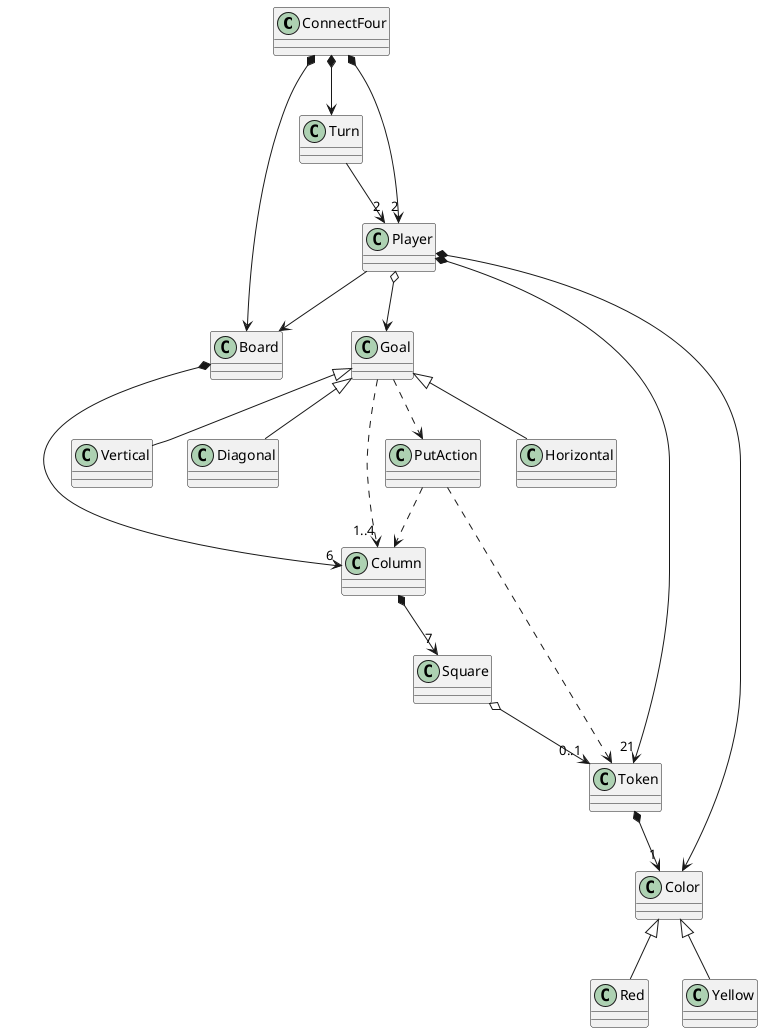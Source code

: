 @startuml


class ConnectFour
class Player
class Board
class Goal
class Token
class Turn
class Horizontal
class Vertical
class Diagonal
class Color
class Square
class Red
class Yellow
class PutAction
class Column

ConnectFour  *-down-> Board 
ConnectFour  *-down-> "2" Player
ConnectFour *-down-> Turn
Turn -down-> "2" Player
Board *-down-> "6" Column
Square o--> "0..1" Token
Player  *-down-> "21" Token
Player *-down-> Color
Player --> Board
Token *-down-> "1" Color
Column *--> "7" Square 
Color <|-- Red
Color <|-- Yellow
Goal <|-- Horizontal
Goal <|-- Vertical
Goal <|-- Diagonal


Player o--> Goal
Goal ..> PutAction
Goal ..> "1..4" Column
PutAction .right.> Token
PutAction ..> Column

@enduml